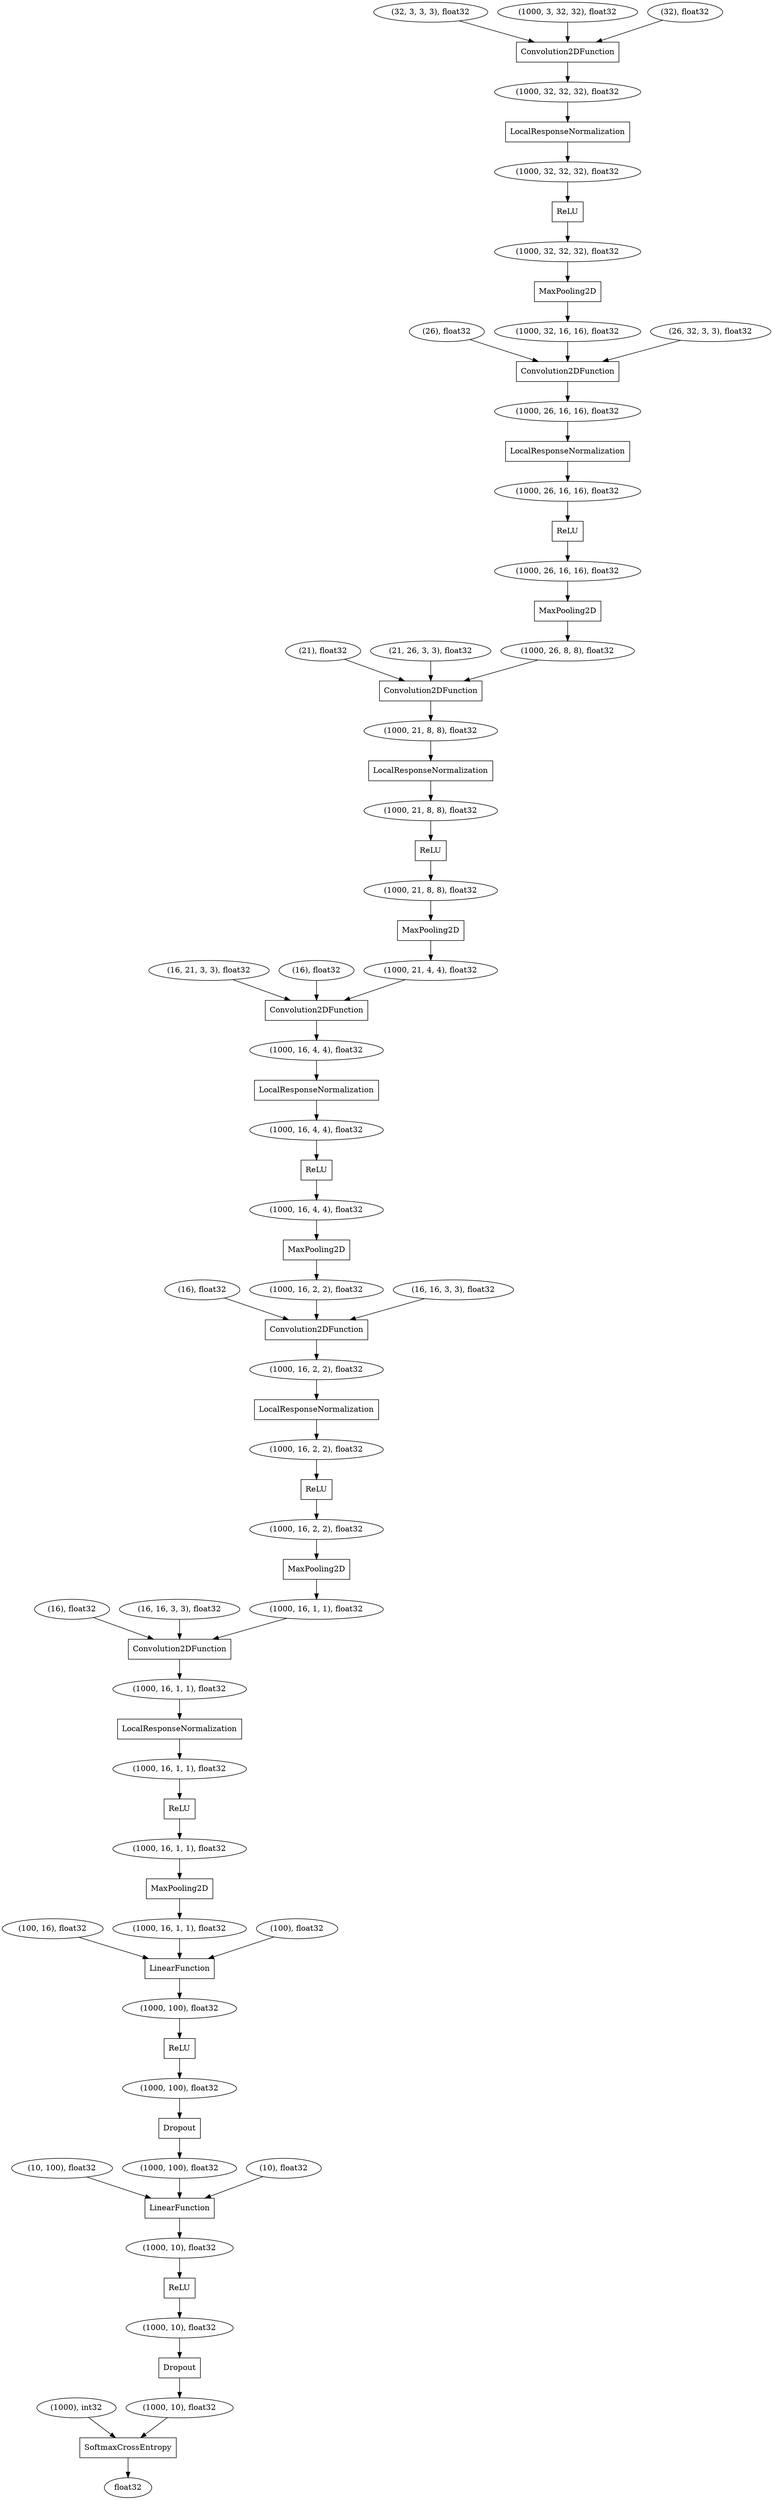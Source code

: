 digraph graphname{140419865548816 [shape="oval",label="(1000), int32"];140419864991824 [shape="box",label="ReLU"];140419865548496 [shape="oval",label="(21), float32"];140419865548944 [shape="oval",label="(16), float32"];140419867315984 [shape="box",label="ReLU"];140419864991376 [shape="box",label="LocalResponseNormalization"];140419865549008 [shape="oval",label="(16), float32"];140419865549520 [shape="oval",label="(16, 16, 3, 3), float32"];140419865549072 [shape="oval",label="(100, 16), float32"];140419864992080 [shape="box",label="MaxPooling2D"];140419865548368 [shape="oval",label="(16, 21, 3, 3), float32"];140419864993168 [shape="box",label="LocalResponseNormalization"];140419864991952 [shape="oval",label="(1000, 16, 4, 4), float32"];140419864992144 [shape="oval",label="(1000, 16, 2, 2), float32"];140419865550544 [shape="oval",label="(1000, 32, 32, 32), float32"];140419864797392 [shape="box",label="ReLU"];140419865549264 [shape="oval",label="(10, 100), float32"];140419865548560 [shape="oval",label="(16), float32"];140419867315280 [shape="box",label="Convolution2DFunction"];140419865553424 [shape="box",label="ReLU"];140419865922896 [shape="oval",label="(32, 3, 3, 3), float32"];140419866622544 [shape="box",label="LocalResponseNormalization"];140419865553488 [shape="oval",label="(1000, 16, 1, 1), float32"];140419865548752 [shape="oval",label="(26), float32"];140419864992528 [shape="oval",label="(1000, 16, 2, 2), float32"];140419865549584 [shape="box",label="MaxPooling2D"];140419865553552 [shape="oval",label="(1000, 16, 1, 1), float32"];140419865550416 [shape="oval",label="(1000, 32, 32, 32), float32"];140419865553616 [shape="oval",label="(1000, 100), float32"];140419864993232 [shape="box",label="Convolution2DFunction"];140419865549776 [shape="oval",label="(1000, 3, 32, 32), float32"];140419865553680 [shape="oval",label="(1000, 100), float32"];140419869245328 [shape="box",label="LocalResponseNormalization"];140419865553744 [shape="box",label="Dropout"];140419865548240 [shape="oval",label="(16, 16, 3, 3), float32"];140419864797328 [shape="oval",label="(1000, 21, 8, 8), float32"];140419864992720 [shape="box",label="ReLU"];140419865550288 [shape="oval",label="(1000, 26, 16, 16), float32"];140419866647504 [shape="box",label="ReLU"];140419865548176 [shape="box",label="Convolution2DFunction"];140419864993616 [shape="box",label="ReLU"];140419867288400 [shape="oval",label="(32), float32"];140419867259920 [shape="box",label="MaxPooling2D"];140419865550224 [shape="oval",label="(1000, 32, 32, 32), float32"];140419867315024 [shape="oval",label="(1000, 26, 16, 16), float32"];140419864992848 [shape="oval",label="(1000, 16, 2, 2), float32"];140419865548112 [shape="oval",label="(21, 26, 3, 3), float32"];140419865549328 [shape="oval",label="(100), float32"];140419867315344 [shape="oval",label="(1000, 26, 16, 16), float32"];140419865550160 [shape="box",label="LocalResponseNormalization"];140419865554128 [shape="box",label="LinearFunction"];140419864992976 [shape="box",label="MaxPooling2D"];140419864993040 [shape="oval",label="(1000, 16, 1, 1), float32"];140419865554256 [shape="oval",label="(1000, 10), float32"];140419865549712 [shape="oval",label="(1000, 32, 16, 16), float32"];140419864858768 [shape="box",label="Convolution2DFunction"];140419865554320 [shape="oval",label="(1000, 10), float32"];140419864991248 [shape="oval",label="(1000, 21, 4, 4), float32"];140419865554384 [shape="box",label="Dropout"];140419864992336 [shape="box",label="Convolution2DFunction"];140419865554448 [shape="oval",label="(1000, 10), float32"];140419865554512 [shape="box",label="SoftmaxCrossEntropy"];140419864992272 [shape="box",label="LocalResponseNormalization"];140419864991312 [shape="oval",label="(1000, 16, 4, 4), float32"];140419865548880 [shape="oval",label="(26, 32, 3, 3), float32"];140419864993424 [shape="oval",label="(1000, 16, 1, 1), float32"];140419867314960 [shape="box",label="MaxPooling2D"];140419864991440 [shape="box",label="Convolution2DFunction"];140419865553872 [shape="oval",label="(1000, 100), float32"];140419865554704 [shape="oval",label="float32"];140419867315152 [shape="oval",label="(1000, 26, 8, 8), float32"];140419865550672 [shape="box",label="LinearFunction"];140419864991184 [shape="oval",label="(1000, 21, 8, 8), float32"];140419865549456 [shape="oval",label="(10), float32"];140419864992208 [shape="oval",label="(1000, 16, 2, 2), float32"];140419864991632 [shape="oval",label="(1000, 16, 4, 4), float32"];140419865550800 [shape="box",label="ReLU"];140419864993744 [shape="box",label="MaxPooling2D"];140419866622800 [shape="oval",label="(1000, 21, 8, 8), float32"];140419864993104 [shape="oval",label="(1000, 16, 1, 1), float32"];140419865549328 -> 140419865550672;140419865548176 -> 140419865550416;140419864991248 -> 140419864991440;140419864991312 -> 140419864991824;140419865549456 -> 140419865554128;140419864993744 -> 140419865553552;140419865549008 -> 140419864993232;140419865553680 -> 140419865553424;140419865549072 -> 140419865550672;140419865550416 -> 140419869245328;140419865549520 -> 140419864993232;140419865548368 -> 140419864991440;140419865548560 -> 140419864991440;140419865550544 -> 140419865550800;140419865548944 -> 140419864992336;140419867315152 -> 140419867315280;140419865553616 -> 140419865553744;140419865922896 -> 140419865548176;140419865550224 -> 140419865549584;140419866622544 -> 140419864797328;140419864797392 -> 140419864991184;140419864993104 -> 140419864993616;140419864991184 -> 140419867259920;140419867259920 -> 140419864991248;140419864991440 -> 140419864991632;140419867315280 -> 140419866622800;140419865548240 -> 140419864992336;140419865549776 -> 140419865548176;140419865554128 -> 140419865554256;140419864992272 -> 140419864992208;140419866622800 -> 140419866622544;140419869245328 -> 140419865550544;140419865554512 -> 140419865554704;140419865549712 -> 140419864858768;140419865550672 -> 140419865553680;140419865548880 -> 140419864858768;140419865553488 -> 140419864993744;140419865553872 -> 140419865554128;140419865554320 -> 140419865554384;140419867315024 -> 140419867314960;140419864991824 -> 140419864991952;140419864992208 -> 140419864992720;140419864797328 -> 140419864797392;140419867314960 -> 140419867315152;140419865550800 -> 140419865550224;140419865554256 -> 140419866647504;140419864992848 -> 140419864992976;140419865553424 -> 140419865553616;140419865548816 -> 140419865554512;140419864992144 -> 140419864992336;140419865550160 -> 140419867315344;140419865549264 -> 140419865554128;140419866647504 -> 140419865554320;140419864992336 -> 140419864992528;140419864993168 -> 140419864993104;140419865549584 -> 140419865549712;140419864992720 -> 140419864992848;140419867315984 -> 140419867315024;140419864992528 -> 140419864992272;140419864992080 -> 140419864992144;140419864991632 -> 140419864991376;140419865548496 -> 140419867315280;140419865554384 -> 140419865554448;140419864991952 -> 140419864992080;140419865553552 -> 140419865550672;140419865553744 -> 140419865553872;140419867288400 -> 140419865548176;140419864993424 -> 140419864993168;140419865554448 -> 140419865554512;140419864858768 -> 140419865550288;140419864993040 -> 140419864993232;140419864993616 -> 140419865553488;140419865550288 -> 140419865550160;140419864993232 -> 140419864993424;140419864991376 -> 140419864991312;140419865548752 -> 140419864858768;140419864992976 -> 140419864993040;140419865548112 -> 140419867315280;140419867315344 -> 140419867315984;}